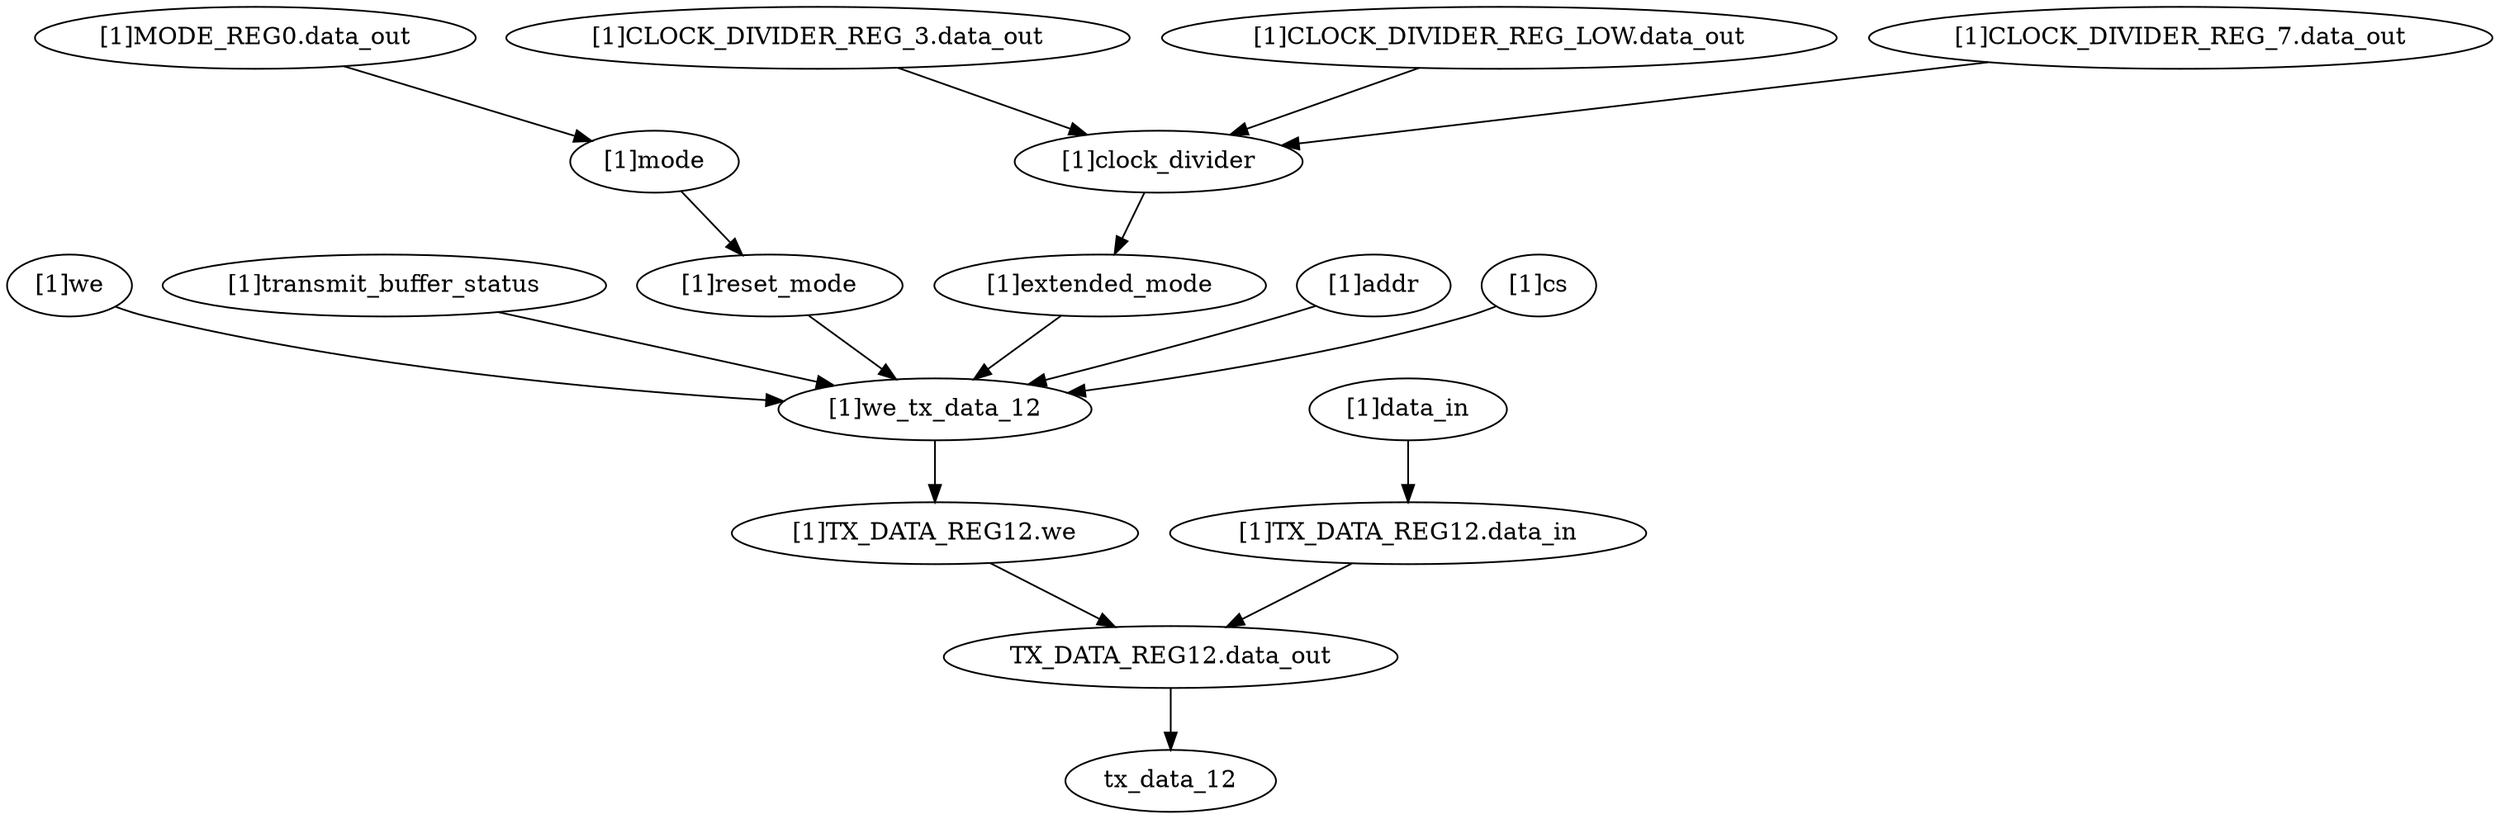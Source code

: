 strict digraph "" {
	"[1]we"	 [complexity=8,
		importance=0.0157326619646,
		rank=0.00196658274557];
	"[1]we_tx_data_12"	 [complexity=1,
		importance=0.0137902249116,
		rank=0.0137902249116];
	"[1]we" -> "[1]we_tx_data_12";
	tx_data_12	 [complexity=0,
		importance=0.00416216379386,
		rank=0.0];
	"[1]CLOCK_DIVIDER_REG_3.data_out"	 [complexity=10,
		importance=0.0315822960711,
		rank=0.00315822960711];
	"[1]clock_divider"	 [complexity=10,
		importance=0.0263957286628,
		rank=0.00263957286628];
	"[1]CLOCK_DIVIDER_REG_3.data_out" -> "[1]clock_divider";
	"[1]CLOCK_DIVIDER_REG_LOW.data_out"	 [complexity=10,
		importance=0.0315254567776,
		rank=0.00315254567776];
	"[1]CLOCK_DIVIDER_REG_LOW.data_out" -> "[1]clock_divider";
	"[1]transmit_buffer_status"	 [complexity=8,
		importance=0.0171379942103,
		rank=0.00214224927628];
	"[1]transmit_buffer_status" -> "[1]we_tx_data_12";
	"[1]MODE_REG0.data_out"	 [complexity=10,
		importance=0.0282943500624,
		rank=0.00282943500624];
	"[1]mode"	 [complexity=10,
		importance=0.02179225724,
		rank=0.002179225724];
	"[1]MODE_REG0.data_out" -> "[1]mode";
	"[1]reset_mode"	 [complexity=8,
		importance=0.0165988709304,
		rank=0.0020748588663];
	"[1]reset_mode" -> "[1]we_tx_data_12";
	"[1]mode" -> "[1]reset_mode";
	"[1]TX_DATA_REG12.data_in"	 [complexity=2,
		importance=0.0105716110681,
		rank=0.00528580553407];
	"TX_DATA_REG12.data_out"	 [complexity=0,
		importance=0.00860143114242,
		rank=0.0];
	"[1]TX_DATA_REG12.data_in" -> "TX_DATA_REG12.data_out";
	"[1]TX_DATA_REG12.we"	 [complexity=1,
		importance=0.0116258004526,
		rank=0.0116258004526];
	"[1]we_tx_data_12" -> "[1]TX_DATA_REG12.we";
	"[1]extended_mode"	 [complexity=8,
		importance=0.0167026514142,
		rank=0.00208783142677];
	"[1]clock_divider" -> "[1]extended_mode";
	"TX_DATA_REG12.data_out" -> tx_data_12;
	"[1]addr"	 [complexity=8,
		importance=0.0157326619646,
		rank=0.00196658274557];
	"[1]addr" -> "[1]we_tx_data_12";
	"[1]TX_DATA_REG12.we" -> "TX_DATA_REG12.data_out";
	"[1]extended_mode" -> "[1]we_tx_data_12";
	"[1]cs"	 [complexity=8,
		importance=0.0157326619646,
		rank=0.00196658274557];
	"[1]cs" -> "[1]we_tx_data_12";
	"[1]CLOCK_DIVIDER_REG_7.data_out"	 [complexity=10,
		importance=0.0315822960711,
		rank=0.00315822960711];
	"[1]CLOCK_DIVIDER_REG_7.data_out" -> "[1]clock_divider";
	"[1]data_in"	 [complexity=2,
		importance=0.0125140481211,
		rank=0.00625702406055];
	"[1]data_in" -> "[1]TX_DATA_REG12.data_in";
}
